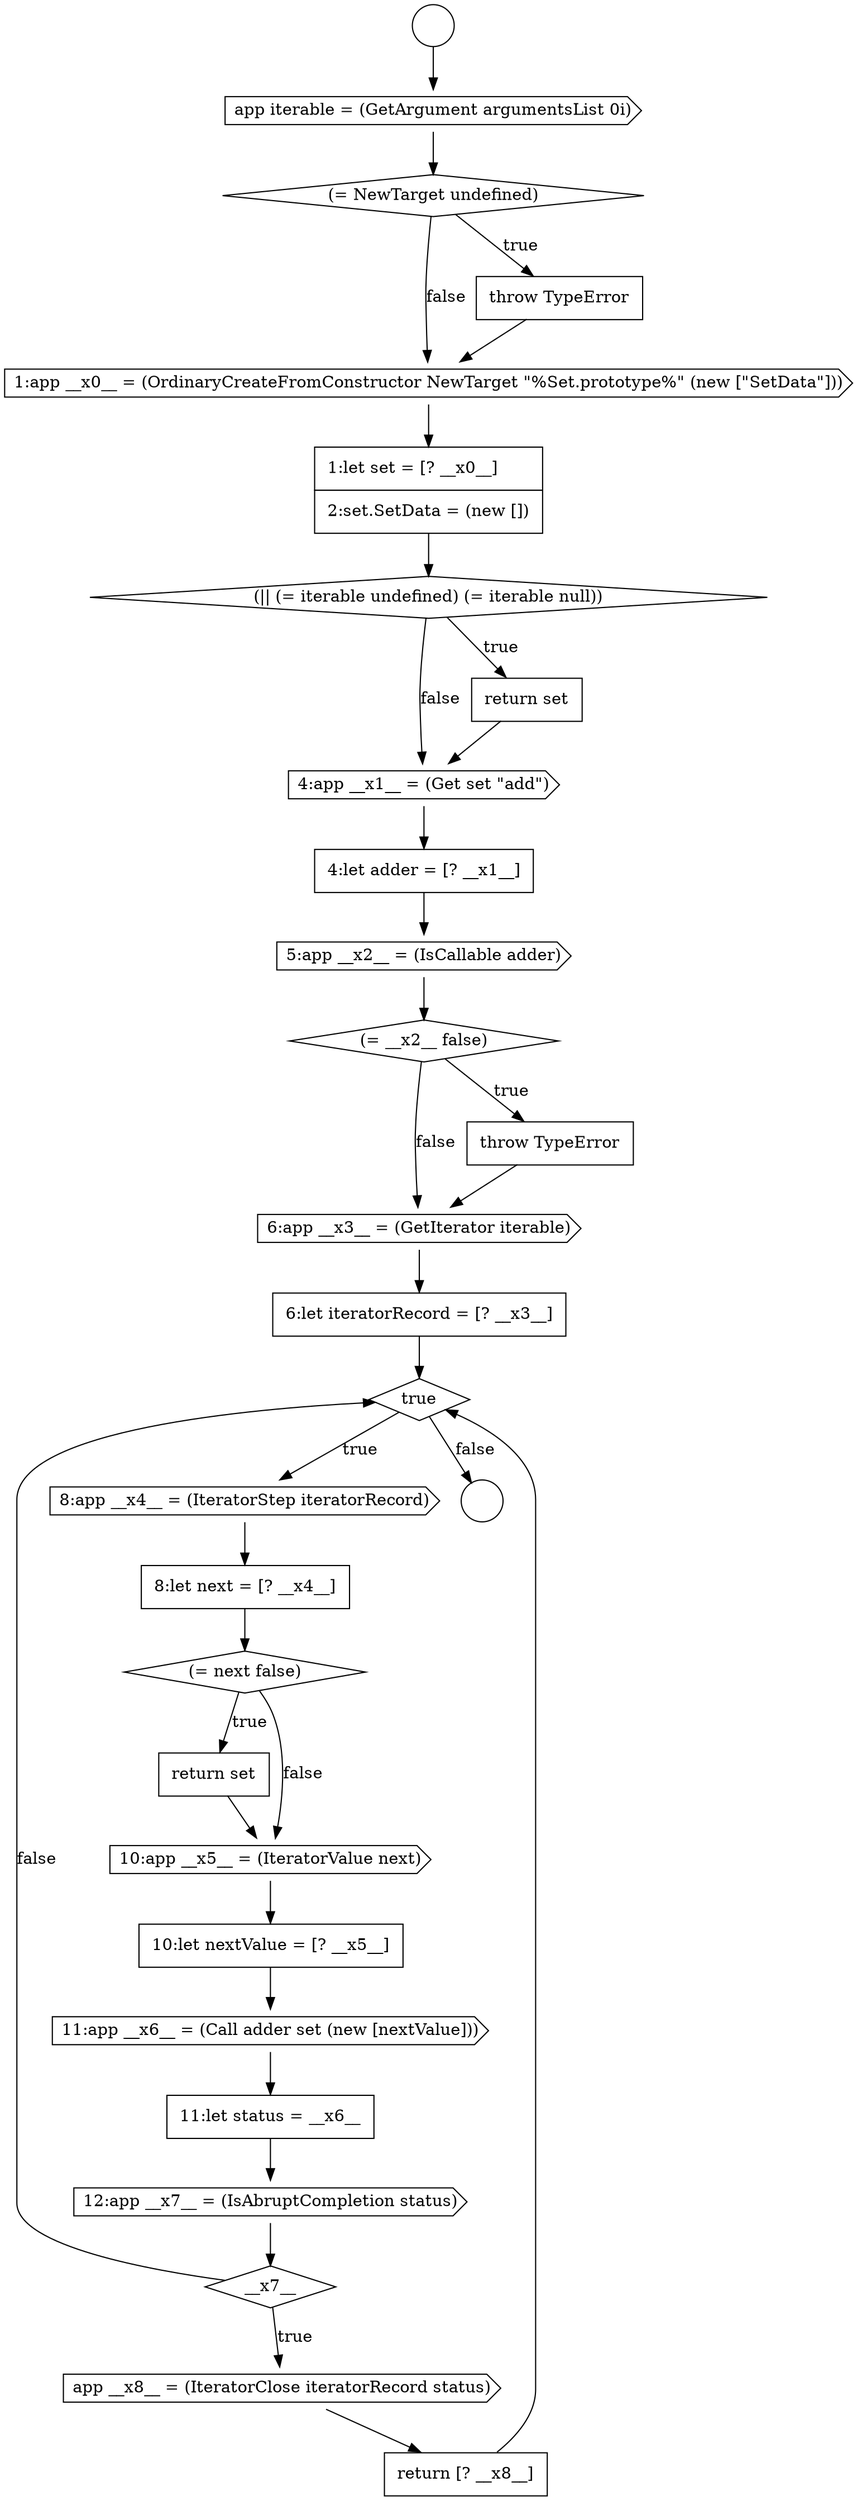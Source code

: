 digraph {
  node16604 [shape=cds, label=<<font color="black">1:app __x0__ = (OrdinaryCreateFromConstructor NewTarget &quot;%Set.prototype%&quot; (new [&quot;SetData&quot;]))</font>> color="black" fillcolor="white" style=filled]
  node16619 [shape=none, margin=0, label=<<font color="black">
    <table border="0" cellborder="1" cellspacing="0" cellpadding="10">
      <tr><td align="left">return set</td></tr>
    </table>
  </font>> color="black" fillcolor="white" style=filled]
  node16613 [shape=cds, label=<<font color="black">6:app __x3__ = (GetIterator iterable)</font>> color="black" fillcolor="white" style=filled]
  node16623 [shape=none, margin=0, label=<<font color="black">
    <table border="0" cellborder="1" cellspacing="0" cellpadding="10">
      <tr><td align="left">11:let status = __x6__</td></tr>
    </table>
  </font>> color="black" fillcolor="white" style=filled]
  node16608 [shape=cds, label=<<font color="black">4:app __x1__ = (Get set &quot;add&quot;)</font>> color="black" fillcolor="white" style=filled]
  node16616 [shape=cds, label=<<font color="black">8:app __x4__ = (IteratorStep iteratorRecord)</font>> color="black" fillcolor="white" style=filled]
  node16617 [shape=none, margin=0, label=<<font color="black">
    <table border="0" cellborder="1" cellspacing="0" cellpadding="10">
      <tr><td align="left">8:let next = [? __x4__]</td></tr>
    </table>
  </font>> color="black" fillcolor="white" style=filled]
  node16600 [shape=circle label=" " color="black" fillcolor="white" style=filled]
  node16602 [shape=diamond, label=<<font color="black">(= NewTarget undefined)</font>> color="black" fillcolor="white" style=filled]
  node16599 [shape=circle label=" " color="black" fillcolor="white" style=filled]
  node16621 [shape=none, margin=0, label=<<font color="black">
    <table border="0" cellborder="1" cellspacing="0" cellpadding="10">
      <tr><td align="left">10:let nextValue = [? __x5__]</td></tr>
    </table>
  </font>> color="black" fillcolor="white" style=filled]
  node16610 [shape=cds, label=<<font color="black">5:app __x2__ = (IsCallable adder)</font>> color="black" fillcolor="white" style=filled]
  node16626 [shape=cds, label=<<font color="black">app __x8__ = (IteratorClose iteratorRecord status)</font>> color="black" fillcolor="white" style=filled]
  node16609 [shape=none, margin=0, label=<<font color="black">
    <table border="0" cellborder="1" cellspacing="0" cellpadding="10">
      <tr><td align="left">4:let adder = [? __x1__]</td></tr>
    </table>
  </font>> color="black" fillcolor="white" style=filled]
  node16601 [shape=cds, label=<<font color="black">app iterable = (GetArgument argumentsList 0i)</font>> color="black" fillcolor="white" style=filled]
  node16620 [shape=cds, label=<<font color="black">10:app __x5__ = (IteratorValue next)</font>> color="black" fillcolor="white" style=filled]
  node16605 [shape=none, margin=0, label=<<font color="black">
    <table border="0" cellborder="1" cellspacing="0" cellpadding="10">
      <tr><td align="left">1:let set = [? __x0__]</td></tr>
      <tr><td align="left">2:set.SetData = (new [])</td></tr>
    </table>
  </font>> color="black" fillcolor="white" style=filled]
  node16625 [shape=diamond, label=<<font color="black">__x7__</font>> color="black" fillcolor="white" style=filled]
  node16624 [shape=cds, label=<<font color="black">12:app __x7__ = (IsAbruptCompletion status)</font>> color="black" fillcolor="white" style=filled]
  node16615 [shape=diamond, label=<<font color="black">true</font>> color="black" fillcolor="white" style=filled]
  node16612 [shape=none, margin=0, label=<<font color="black">
    <table border="0" cellborder="1" cellspacing="0" cellpadding="10">
      <tr><td align="left">throw TypeError</td></tr>
    </table>
  </font>> color="black" fillcolor="white" style=filled]
  node16611 [shape=diamond, label=<<font color="black">(= __x2__ false)</font>> color="black" fillcolor="white" style=filled]
  node16606 [shape=diamond, label=<<font color="black">(|| (= iterable undefined) (= iterable null))</font>> color="black" fillcolor="white" style=filled]
  node16607 [shape=none, margin=0, label=<<font color="black">
    <table border="0" cellborder="1" cellspacing="0" cellpadding="10">
      <tr><td align="left">return set</td></tr>
    </table>
  </font>> color="black" fillcolor="white" style=filled]
  node16618 [shape=diamond, label=<<font color="black">(= next false)</font>> color="black" fillcolor="white" style=filled]
  node16603 [shape=none, margin=0, label=<<font color="black">
    <table border="0" cellborder="1" cellspacing="0" cellpadding="10">
      <tr><td align="left">throw TypeError</td></tr>
    </table>
  </font>> color="black" fillcolor="white" style=filled]
  node16614 [shape=none, margin=0, label=<<font color="black">
    <table border="0" cellborder="1" cellspacing="0" cellpadding="10">
      <tr><td align="left">6:let iteratorRecord = [? __x3__]</td></tr>
    </table>
  </font>> color="black" fillcolor="white" style=filled]
  node16627 [shape=none, margin=0, label=<<font color="black">
    <table border="0" cellborder="1" cellspacing="0" cellpadding="10">
      <tr><td align="left">return [? __x8__]</td></tr>
    </table>
  </font>> color="black" fillcolor="white" style=filled]
  node16622 [shape=cds, label=<<font color="black">11:app __x6__ = (Call adder set (new [nextValue]))</font>> color="black" fillcolor="white" style=filled]
  node16624 -> node16625 [ color="black"]
  node16610 -> node16611 [ color="black"]
  node16607 -> node16608 [ color="black"]
  node16617 -> node16618 [ color="black"]
  node16626 -> node16627 [ color="black"]
  node16599 -> node16601 [ color="black"]
  node16608 -> node16609 [ color="black"]
  node16606 -> node16607 [label=<<font color="black">true</font>> color="black"]
  node16606 -> node16608 [label=<<font color="black">false</font>> color="black"]
  node16615 -> node16616 [label=<<font color="black">true</font>> color="black"]
  node16615 -> node16600 [label=<<font color="black">false</font>> color="black"]
  node16605 -> node16606 [ color="black"]
  node16620 -> node16621 [ color="black"]
  node16622 -> node16623 [ color="black"]
  node16613 -> node16614 [ color="black"]
  node16621 -> node16622 [ color="black"]
  node16602 -> node16603 [label=<<font color="black">true</font>> color="black"]
  node16602 -> node16604 [label=<<font color="black">false</font>> color="black"]
  node16611 -> node16612 [label=<<font color="black">true</font>> color="black"]
  node16611 -> node16613 [label=<<font color="black">false</font>> color="black"]
  node16612 -> node16613 [ color="black"]
  node16601 -> node16602 [ color="black"]
  node16609 -> node16610 [ color="black"]
  node16614 -> node16615 [ color="black"]
  node16604 -> node16605 [ color="black"]
  node16625 -> node16626 [label=<<font color="black">true</font>> color="black"]
  node16625 -> node16615 [label=<<font color="black">false</font>> color="black"]
  node16627 -> node16615 [ color="black"]
  node16619 -> node16620 [ color="black"]
  node16616 -> node16617 [ color="black"]
  node16603 -> node16604 [ color="black"]
  node16618 -> node16619 [label=<<font color="black">true</font>> color="black"]
  node16618 -> node16620 [label=<<font color="black">false</font>> color="black"]
  node16623 -> node16624 [ color="black"]
}
